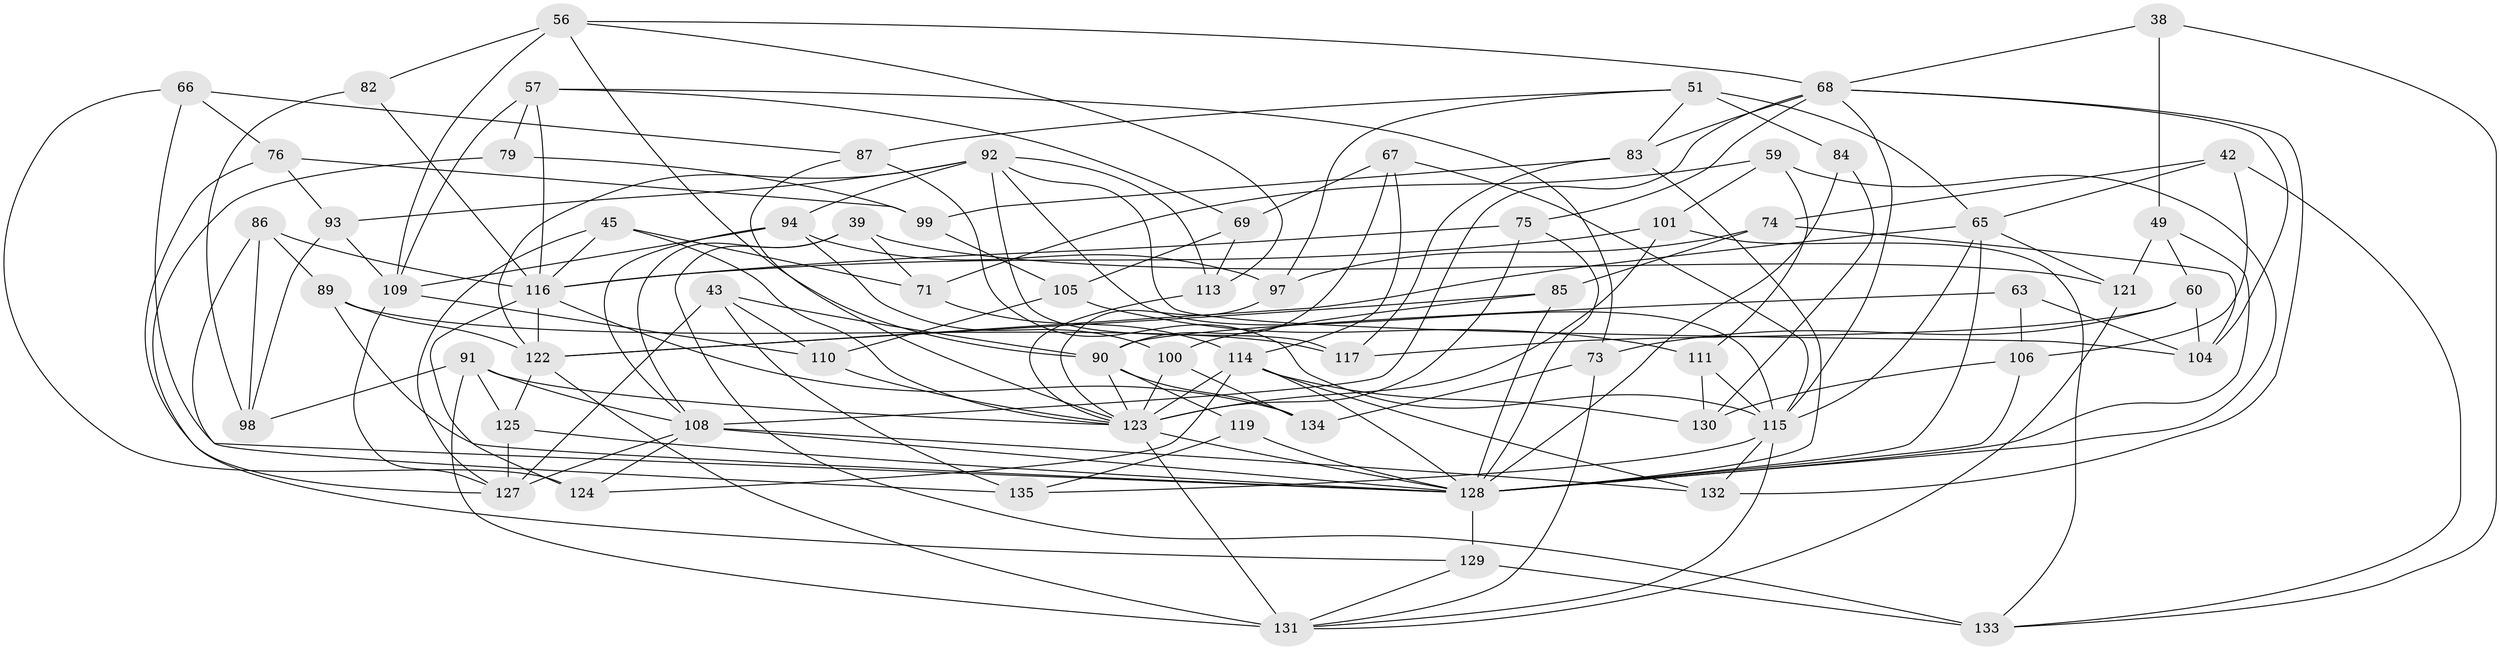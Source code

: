 // original degree distribution, {4: 1.0}
// Generated by graph-tools (version 1.1) at 2025/59/03/09/25 04:59:12]
// undirected, 67 vertices, 165 edges
graph export_dot {
graph [start="1"]
  node [color=gray90,style=filled];
  38;
  39;
  42;
  43;
  45;
  49 [super="+20"];
  51 [super="+47"];
  56 [super="+44"];
  57 [super="+48"];
  59;
  60;
  63;
  65 [super="+34"];
  66;
  67;
  68 [super="+61+55"];
  69;
  71;
  73;
  74;
  75 [super="+31"];
  76;
  79;
  82;
  83 [super="+35"];
  84;
  85;
  86;
  87;
  89;
  90 [super="+18+37"];
  91 [super="+11+24"];
  92 [super="+52"];
  93;
  94 [super="+40"];
  97;
  98;
  99;
  100;
  101;
  104 [super="+53"];
  105;
  106;
  108 [super="+81"];
  109 [super="+88"];
  110 [super="+50"];
  111;
  113;
  114 [super="+64"];
  115 [super="+7+72+96"];
  116 [super="+26+36+103"];
  117;
  119;
  121;
  122 [super="+41"];
  123 [super="+78+120"];
  124;
  125 [super="+27"];
  127 [super="+118+12"];
  128 [super="+5+10+19+70+112"];
  129 [super="+126"];
  130;
  131 [super="+32+95"];
  132 [super="+107"];
  133 [super="+80"];
  134;
  135;
  38 -- 133;
  38 -- 49 [weight=2];
  38 -- 68;
  39 -- 121;
  39 -- 108;
  39 -- 71;
  39 -- 133;
  42 -- 106;
  42 -- 74;
  42 -- 65;
  42 -- 133;
  43 -- 135;
  43 -- 110;
  43 -- 127;
  43 -- 90;
  45 -- 71;
  45 -- 127;
  45 -- 123;
  45 -- 116;
  49 -- 60;
  49 -- 121;
  49 -- 128 [weight=2];
  51 -- 87;
  51 -- 65;
  51 -- 84 [weight=2];
  51 -- 97;
  51 -- 83;
  56 -- 109;
  56 -- 82 [weight=2];
  56 -- 113;
  56 -- 90;
  56 -- 68;
  57 -- 69;
  57 -- 79 [weight=2];
  57 -- 73;
  57 -- 109;
  57 -- 116;
  59 -- 101;
  59 -- 71;
  59 -- 111;
  59 -- 128;
  60 -- 73;
  60 -- 117;
  60 -- 104;
  63 -- 104 [weight=2];
  63 -- 106;
  63 -- 90;
  65 -- 115;
  65 -- 121;
  65 -- 122;
  65 -- 128;
  66 -- 76;
  66 -- 124;
  66 -- 87;
  66 -- 128;
  67 -- 69;
  67 -- 114;
  67 -- 90;
  67 -- 115;
  68 -- 132 [weight=2];
  68 -- 83;
  68 -- 75 [weight=2];
  68 -- 115;
  68 -- 104;
  68 -- 108;
  69 -- 105;
  69 -- 113;
  71 -- 114;
  73 -- 134;
  73 -- 131;
  74 -- 97;
  74 -- 104;
  74 -- 85;
  75 -- 123 [weight=2];
  75 -- 128 [weight=3];
  75 -- 116;
  76 -- 99;
  76 -- 93;
  76 -- 127;
  79 -- 99;
  79 -- 129;
  82 -- 116;
  82 -- 98;
  83 -- 117;
  83 -- 99;
  83 -- 128 [weight=2];
  84 -- 130;
  84 -- 128;
  85 -- 128;
  85 -- 100;
  85 -- 122;
  86 -- 89;
  86 -- 135;
  86 -- 98;
  86 -- 116;
  87 -- 123;
  87 -- 115;
  89 -- 117;
  89 -- 128;
  89 -- 122;
  90 -- 134;
  90 -- 123 [weight=2];
  90 -- 119;
  91 -- 125 [weight=2];
  91 -- 131 [weight=2];
  91 -- 108;
  91 -- 98;
  91 -- 123 [weight=2];
  92 -- 113;
  92 -- 93;
  92 -- 122 [weight=2];
  92 -- 115;
  92 -- 117;
  92 -- 104;
  92 -- 94;
  93 -- 98;
  93 -- 109;
  94 -- 97;
  94 -- 109 [weight=2];
  94 -- 100;
  94 -- 108;
  97 -- 123;
  99 -- 105;
  100 -- 134;
  100 -- 123;
  101 -- 123;
  101 -- 133;
  101 -- 116;
  105 -- 111;
  105 -- 110;
  106 -- 130;
  106 -- 128;
  108 -- 128 [weight=2];
  108 -- 124;
  108 -- 132;
  108 -- 127 [weight=2];
  109 -- 110 [weight=3];
  109 -- 127 [weight=2];
  110 -- 123;
  111 -- 130;
  111 -- 115;
  113 -- 123;
  114 -- 130;
  114 -- 132 [weight=2];
  114 -- 123 [weight=4];
  114 -- 124;
  114 -- 128 [weight=2];
  115 -- 132;
  115 -- 135;
  115 -- 131 [weight=2];
  116 -- 134;
  116 -- 124;
  116 -- 122 [weight=2];
  119 -- 135;
  119 -- 128 [weight=2];
  121 -- 131;
  122 -- 131 [weight=2];
  122 -- 125;
  123 -- 128 [weight=2];
  123 -- 131;
  125 -- 127;
  125 -- 128 [weight=2];
  128 -- 129 [weight=2];
  129 -- 131;
  129 -- 133 [weight=2];
}
